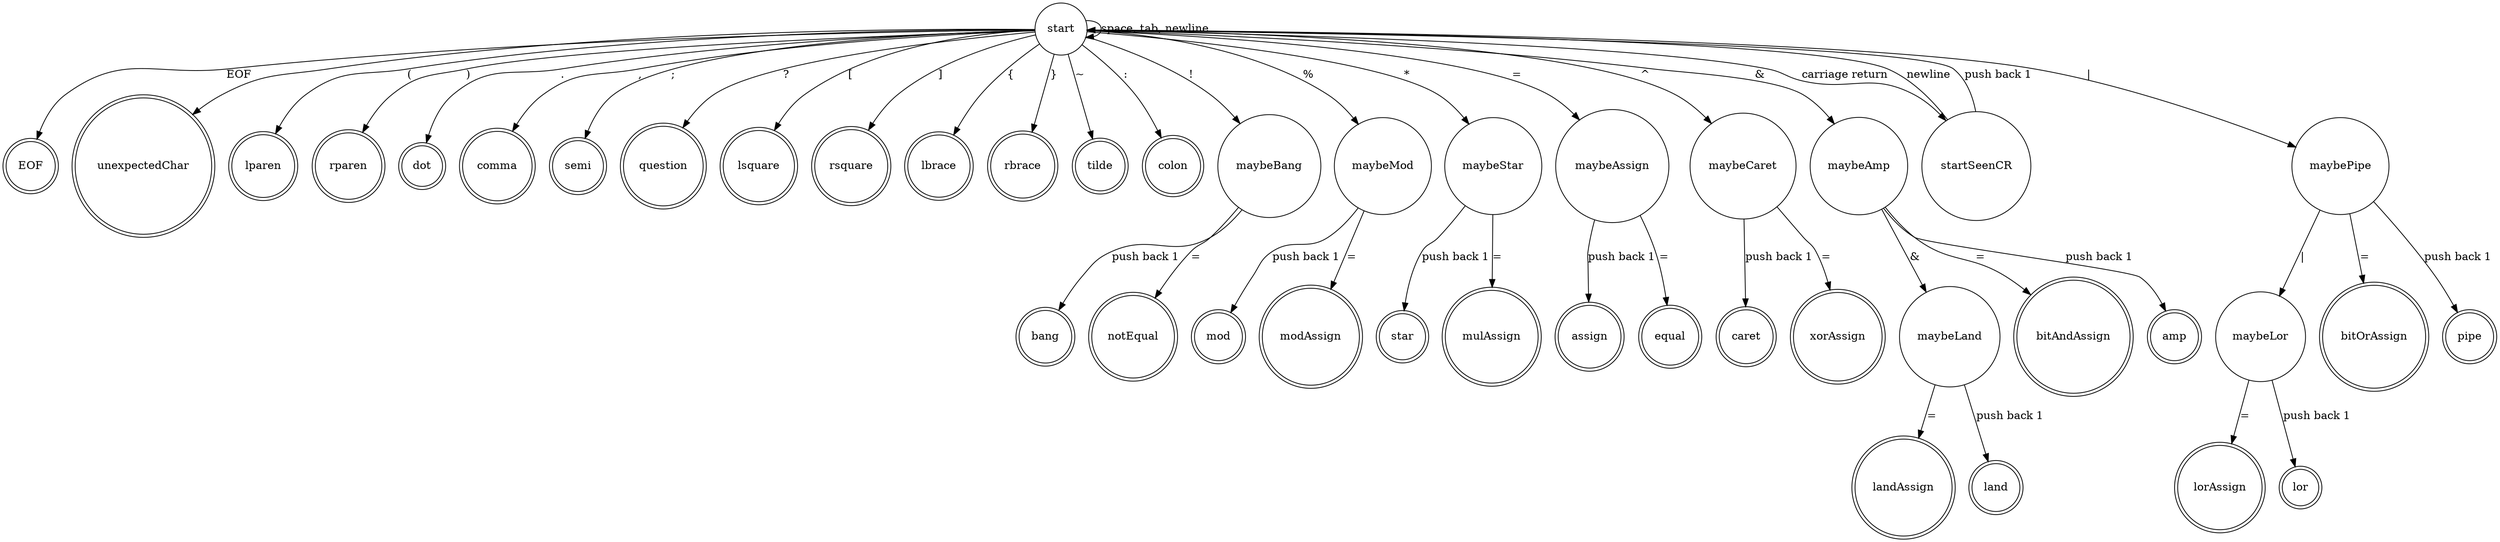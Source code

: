digraph Lexer {

  // Nodes
  start [shape="circle"]
  startSeenCR [shape="circle"]
  EOF [shape="doublecircle"]
  unexpectedChar [shape="doublecircle"]
  lparen [shape="doublecircle"]
  rparen [shape="doublecircle"]
  dot [shape="doublecircle"]
  comma [shape="doublecircle"]
  semi [shape="doublecircle"]
  question [shape="doublecircle"]
  lsquare [shape="doublecircle"]
  rsquare [shape="doublecircle"]
  lbrace [shape="doublecircle"]
  rbrace [shape="doublecircle"]
  tilde [shape="doublecircle"]
  colon [shape="doublecircle"]
  maybeBang [shape="circle"]
  maybeMod [shape="circle"]
  maybeStar [shape="circle"]
  maybeAssign [shape="circle"]
  maybeCaret [shape="circle"]
  bang [shape="doublecircle"]
  mod [shape="doublecircle"]
  star [shape="doublecircle"]
  assign [shape="doublecircle"]
  caret [shape="doublecircle"]
  notEqual [shape="doublecircle"]
  modAssign [shape="doublecircle"]
  mulAssign [shape="doublecircle"]
  equal [shape="doublecircle"]
  xorAssign [shape="doublecircle"]
  maybeAmp [shape="circle"]
  maybePipe [shape="circle"]
  maybeLand [shape="circle"]
  maybeLor [shape="circle"]
  bitAndAssign [shape="doublecircle"]
  bitOrAssign [shape="doublecircle"]
  amp [shape="doublecircle"]
  pipe [shape="doublecircle"]
  landAssign [shape="doublecircle"]
  lorAssign [shape="doublecircle"]
  land [shape="doublecircle"]
  lor [shape="doublecircle"]
  
  // Lines
  // Main
  start -> start [label="space, tab, newline"]
  start -> startSeenCR [label="carriage return"]
  startSeenCR -> start [label="newline"]
  startSeenCR -> start [label="push back 1"]
  start -> EOF [label="EOF"]
  start -> unexpectedChar
  start -> lparen [label="("]
  start -> rparen [label=")"]
  start -> dot [label="."]
  start -> comma [label=","]
  start -> semi [label=";"]
  start -> question [label="?"]
  start -> lsquare [label="["]
  start -> rsquare [label="]"]
  start -> lbrace [label="{"]
  start -> rbrace [label="}"]
  start -> tilde [label="~"]
  start -> colon [label=":"]
  start -> maybeBang [label="!"]
  start -> maybeMod [label="%"]
  start -> maybeStar [label="*"]
  start -> maybeAssign [label="="]
  start -> maybeCaret [label="^"]

  // symbol
  maybeBang -> bang [label="push back 1"]
  maybeMod -> mod [label="push back 1"]
  maybeStar -> star [label="push back 1"]
  maybeAssign -> assign [label="push back 1"]
  maybeCaret -> caret [label="push back 1"]
  maybeBang -> notEqual [label="="]
  maybeMod -> modAssign [label="="]
  maybeStar -> mulAssign [label="="]
  maybeAssign -> equal [label="="]
  maybeCaret -> xorAssign [label="="]
  start -> maybeAmp [label="&"]
  start -> maybePipe [label="|"]
  maybeAmp -> bitAndAssign [label="="]
  maybePipe -> bitOrAssign [label="="]
  maybeAmp -> amp [label="push back 1"]
  maybePipe -> pipe [label="push back 1"]
  maybeAmp -> maybeLand [label="&"]
  maybePipe -> maybeLor [label="|"]
  maybeLand -> land [label="push back 1"]
  maybeLor -> lor [label="push back 1"]
  maybeLand -> landAssign [label="="]
  maybeLor -> lorAssign [label="="]
}